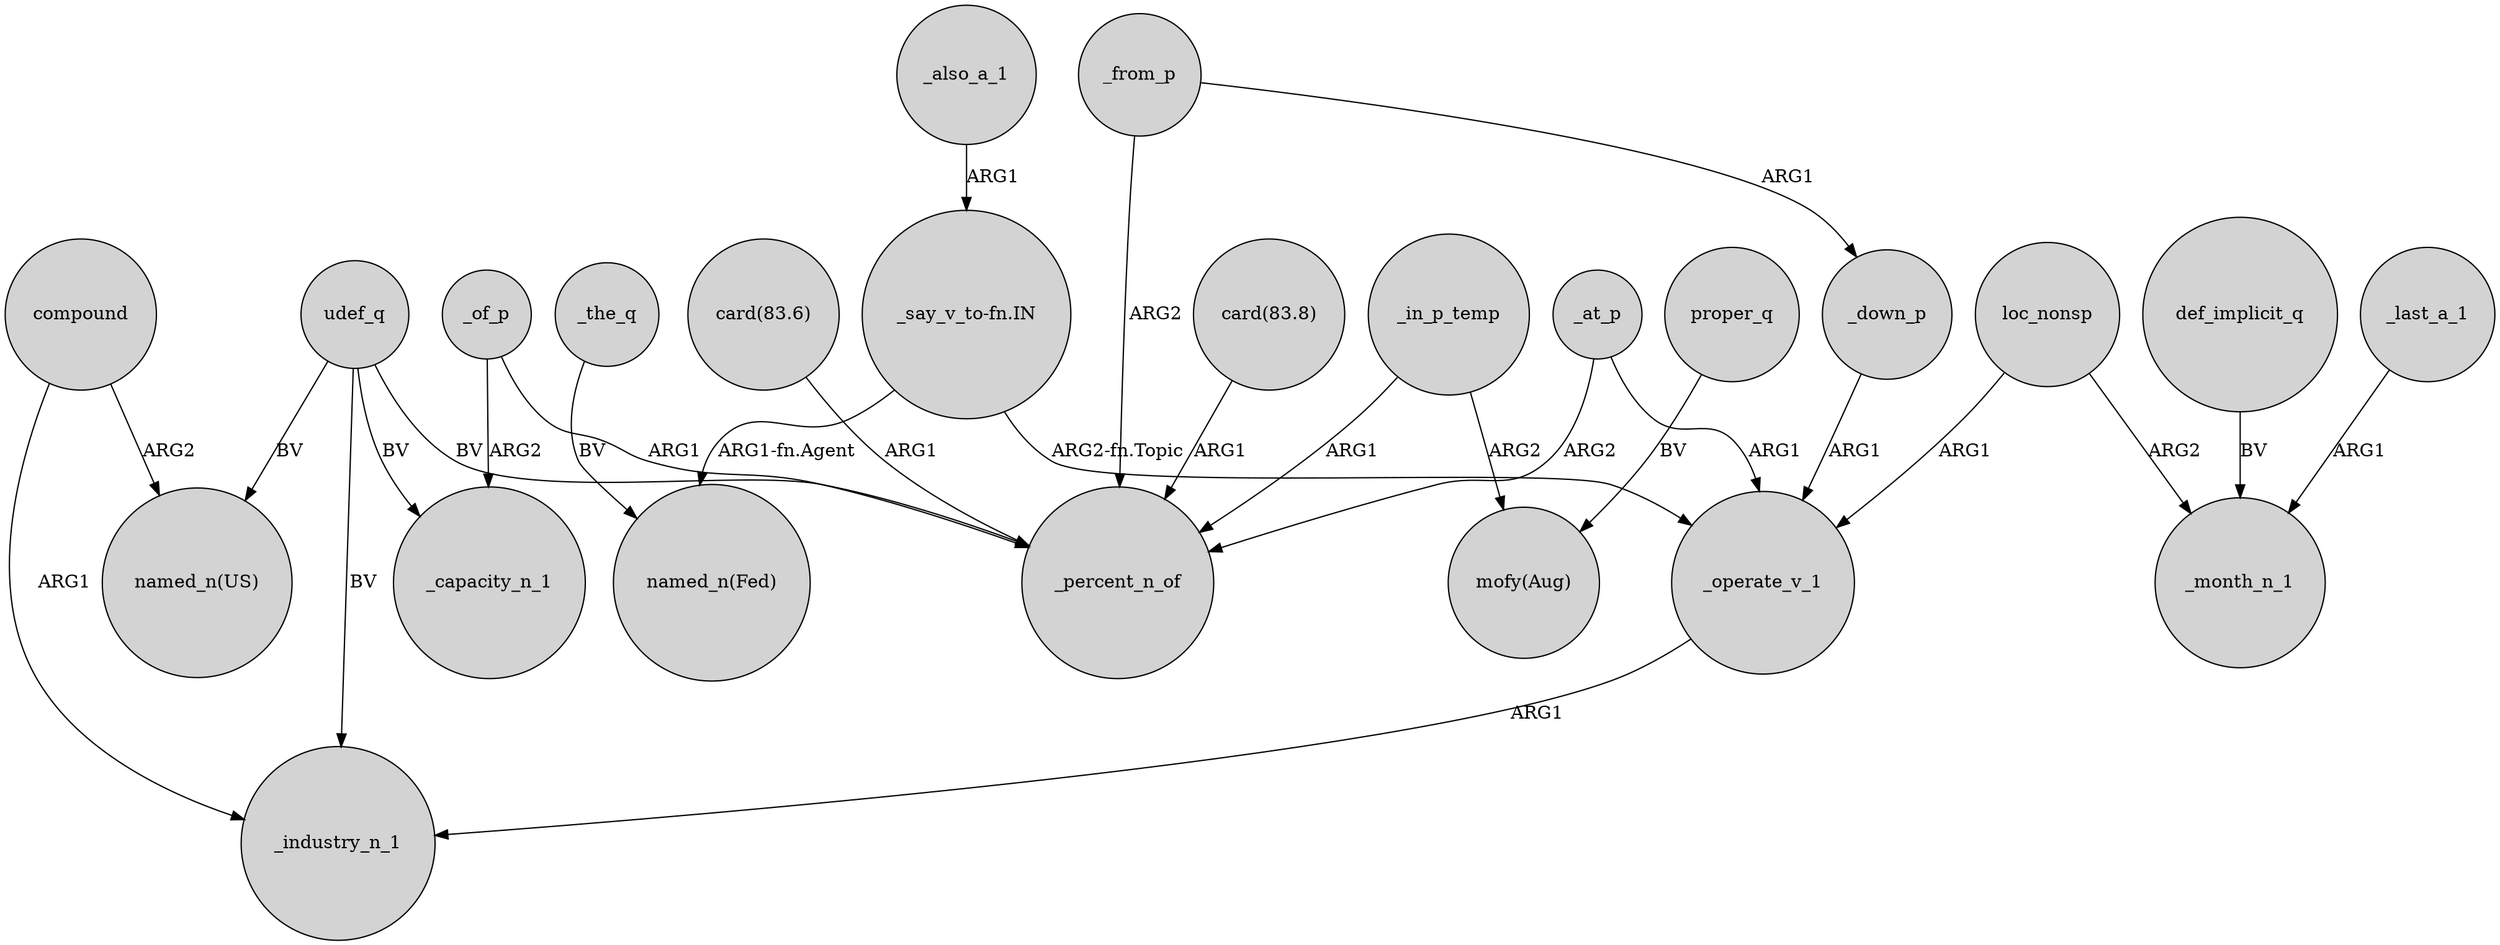 digraph {
	node [shape=circle style=filled]
	_of_p -> _capacity_n_1 [label=ARG2]
	def_implicit_q -> _month_n_1 [label=BV]
	_the_q -> "named_n(Fed)" [label=BV]
	_also_a_1 -> "_say_v_to-fn.IN" [label=ARG1]
	udef_q -> "named_n(US)" [label=BV]
	_operate_v_1 -> _industry_n_1 [label=ARG1]
	"card(83.8)" -> _percent_n_of [label=ARG1]
	udef_q -> _capacity_n_1 [label=BV]
	_from_p -> _down_p [label=ARG1]
	"card(83.6)" -> _percent_n_of [label=ARG1]
	_at_p -> _operate_v_1 [label=ARG1]
	_in_p_temp -> _percent_n_of [label=ARG1]
	compound -> _industry_n_1 [label=ARG1]
	compound -> "named_n(US)" [label=ARG2]
	_of_p -> _percent_n_of [label=ARG1]
	_in_p_temp -> "mofy(Aug)" [label=ARG2]
	"_say_v_to-fn.IN" -> _operate_v_1 [label="ARG2-fn.Topic"]
	"_say_v_to-fn.IN" -> "named_n(Fed)" [label="ARG1-fn.Agent"]
	proper_q -> "mofy(Aug)" [label=BV]
	_down_p -> _operate_v_1 [label=ARG1]
	_at_p -> _percent_n_of [label=ARG2]
	_last_a_1 -> _month_n_1 [label=ARG1]
	_from_p -> _percent_n_of [label=ARG2]
	udef_q -> _percent_n_of [label=BV]
	loc_nonsp -> _month_n_1 [label=ARG2]
	udef_q -> _industry_n_1 [label=BV]
	loc_nonsp -> _operate_v_1 [label=ARG1]
}
